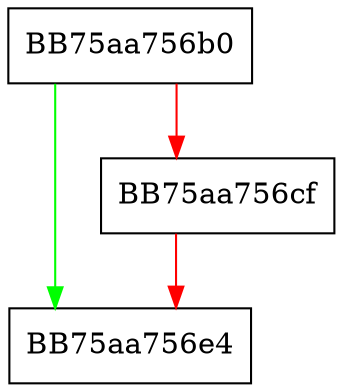 digraph test_DT_init_module {
  node [shape="box"];
  graph [splines=ortho];
  BB75aa756b0 -> BB75aa756e4 [color="green"];
  BB75aa756b0 -> BB75aa756cf [color="red"];
  BB75aa756cf -> BB75aa756e4 [color="red"];
}